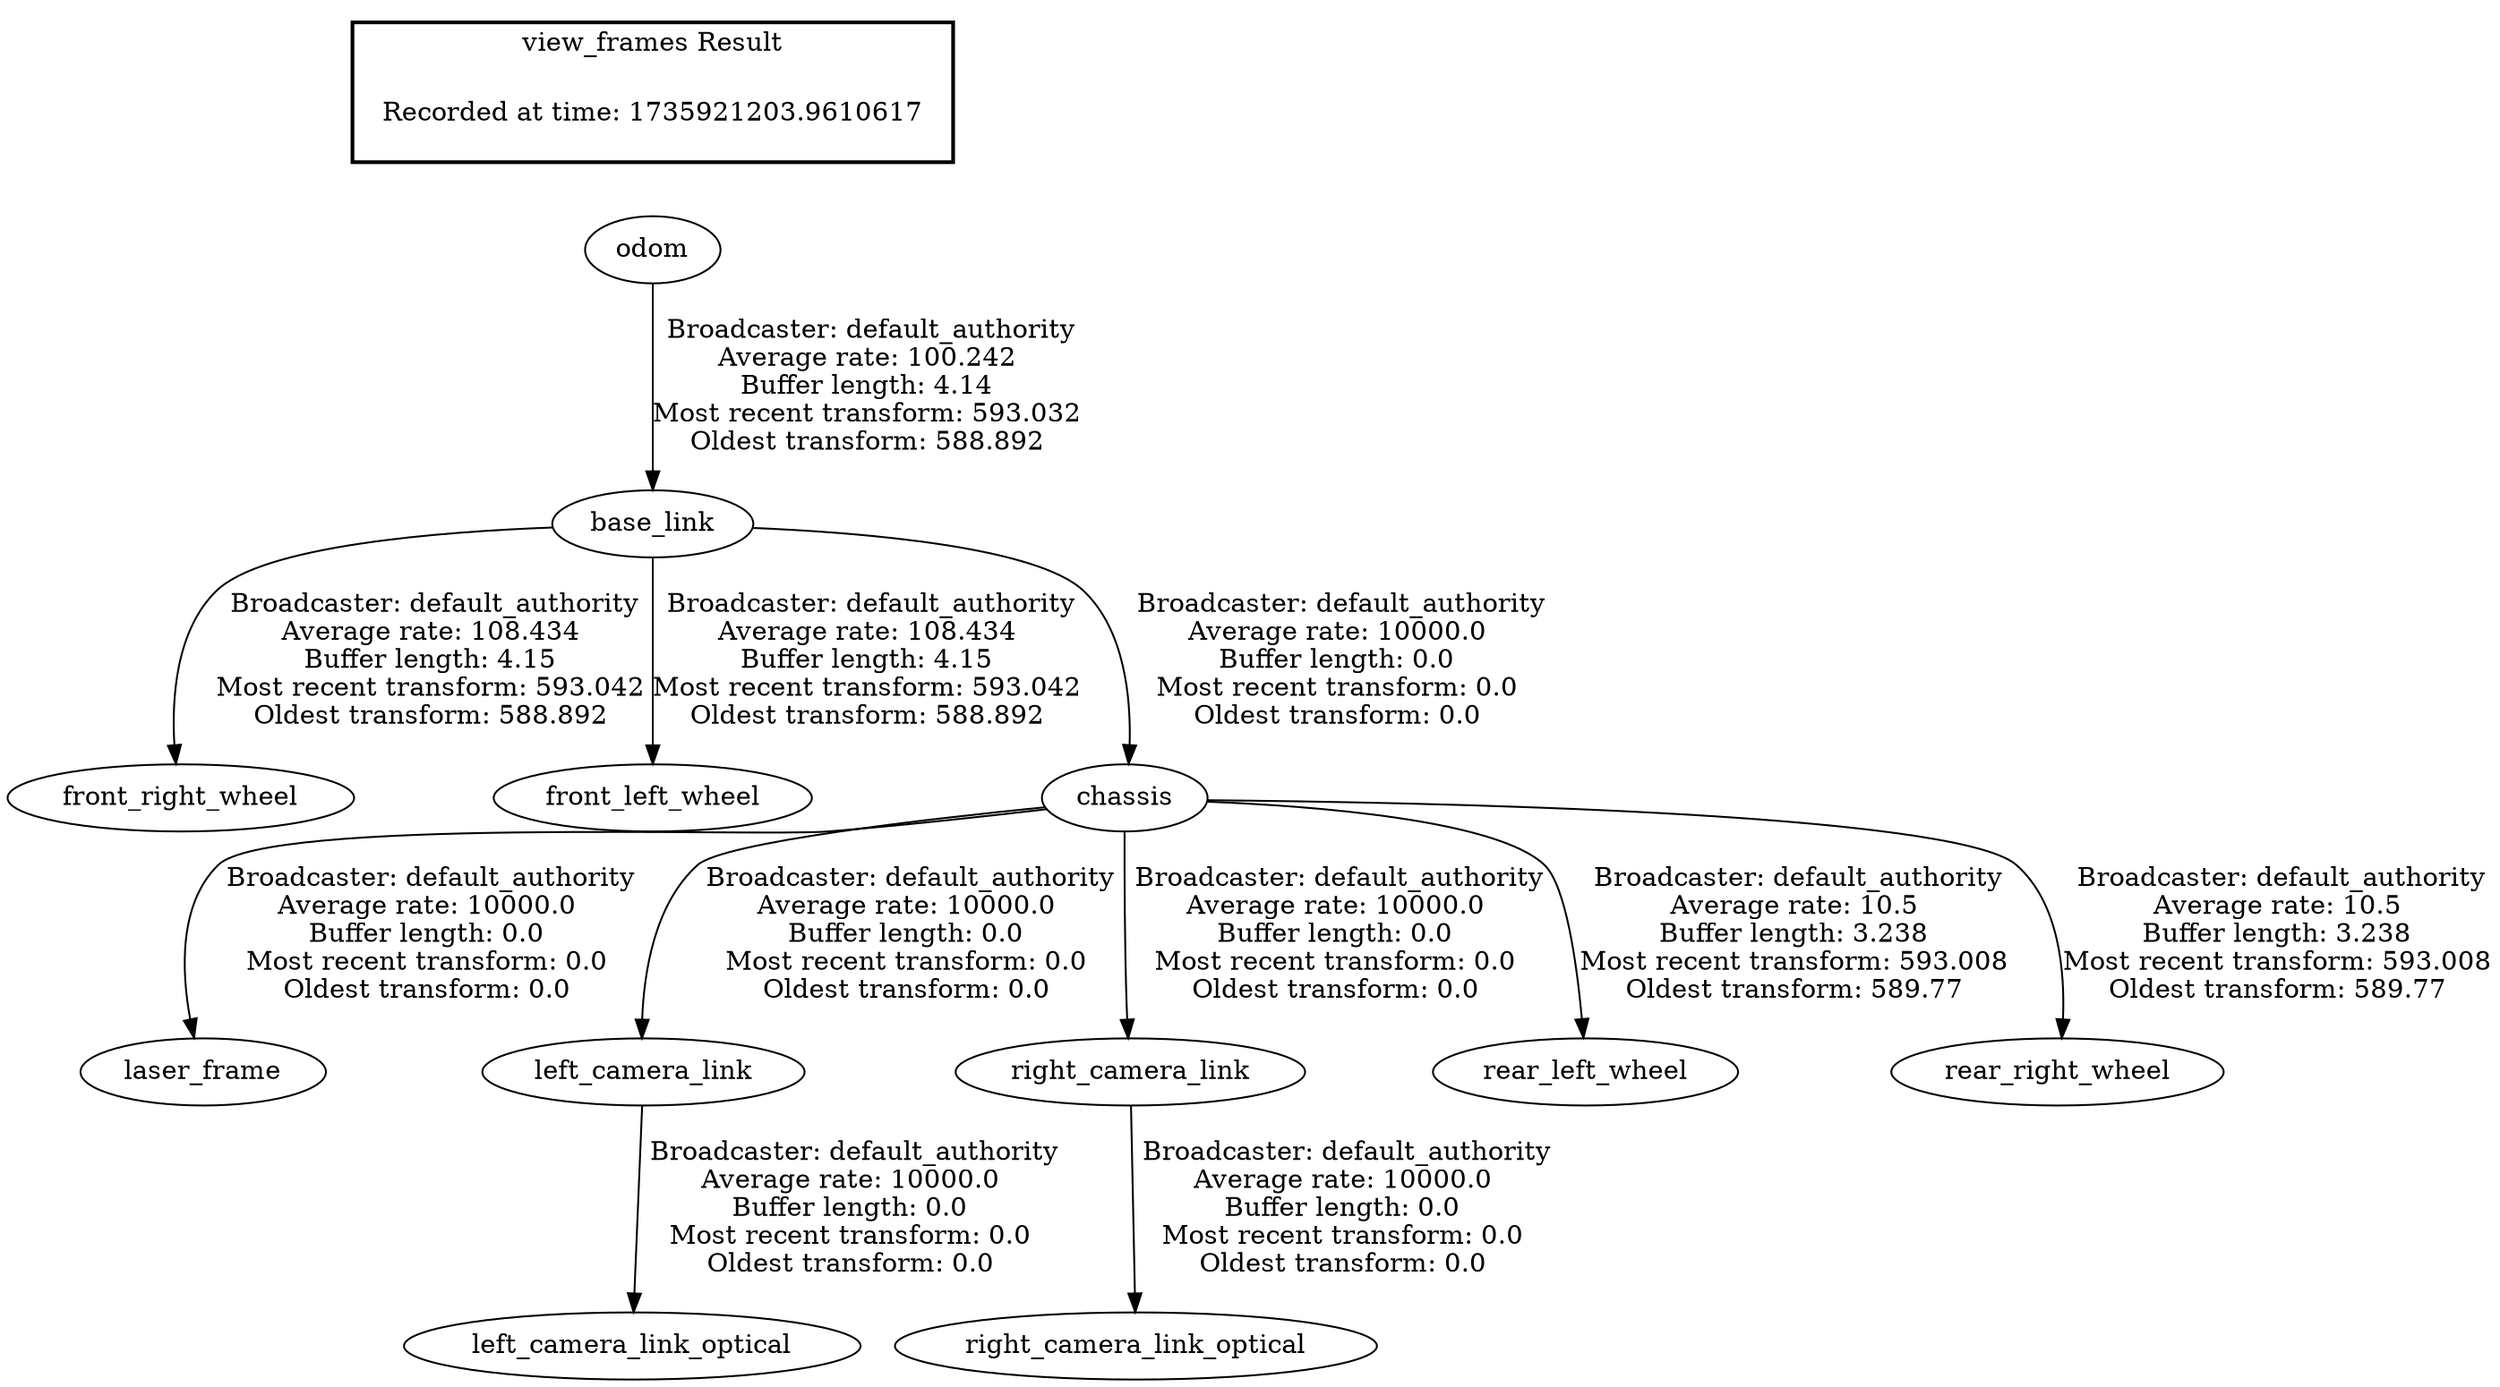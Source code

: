 digraph G {
"base_link" -> "front_right_wheel"[label=" Broadcaster: default_authority\nAverage rate: 108.434\nBuffer length: 4.15\nMost recent transform: 593.042\nOldest transform: 588.892\n"];
"odom" -> "base_link"[label=" Broadcaster: default_authority\nAverage rate: 100.242\nBuffer length: 4.14\nMost recent transform: 593.032\nOldest transform: 588.892\n"];
"base_link" -> "front_left_wheel"[label=" Broadcaster: default_authority\nAverage rate: 108.434\nBuffer length: 4.15\nMost recent transform: 593.042\nOldest transform: 588.892\n"];
"base_link" -> "chassis"[label=" Broadcaster: default_authority\nAverage rate: 10000.0\nBuffer length: 0.0\nMost recent transform: 0.0\nOldest transform: 0.0\n"];
"chassis" -> "laser_frame"[label=" Broadcaster: default_authority\nAverage rate: 10000.0\nBuffer length: 0.0\nMost recent transform: 0.0\nOldest transform: 0.0\n"];
"chassis" -> "left_camera_link"[label=" Broadcaster: default_authority\nAverage rate: 10000.0\nBuffer length: 0.0\nMost recent transform: 0.0\nOldest transform: 0.0\n"];
"left_camera_link" -> "left_camera_link_optical"[label=" Broadcaster: default_authority\nAverage rate: 10000.0\nBuffer length: 0.0\nMost recent transform: 0.0\nOldest transform: 0.0\n"];
"chassis" -> "right_camera_link"[label=" Broadcaster: default_authority\nAverage rate: 10000.0\nBuffer length: 0.0\nMost recent transform: 0.0\nOldest transform: 0.0\n"];
"right_camera_link" -> "right_camera_link_optical"[label=" Broadcaster: default_authority\nAverage rate: 10000.0\nBuffer length: 0.0\nMost recent transform: 0.0\nOldest transform: 0.0\n"];
"chassis" -> "rear_left_wheel"[label=" Broadcaster: default_authority\nAverage rate: 10.5\nBuffer length: 3.238\nMost recent transform: 593.008\nOldest transform: 589.77\n"];
"chassis" -> "rear_right_wheel"[label=" Broadcaster: default_authority\nAverage rate: 10.5\nBuffer length: 3.238\nMost recent transform: 593.008\nOldest transform: 589.77\n"];
edge [style=invis];
 subgraph cluster_legend { style=bold; color=black; label ="view_frames Result";
"Recorded at time: 1735921203.9610617"[ shape=plaintext ] ;
}->"odom";
}